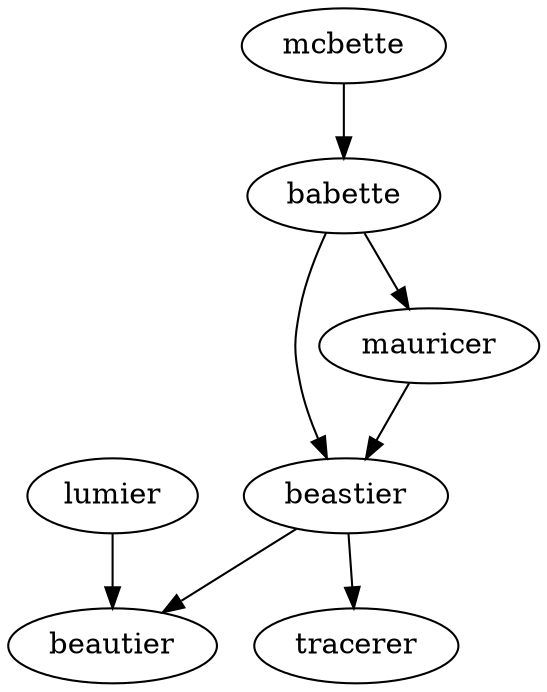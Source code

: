 digraph G
{
  babette -> beastier;
  babette -> mauricer;
  mauricer -> beastier;
  beastier -> tracerer;
  beastier -> beautier;
  lumier -> beautier;
  mcbette -> babette;
}
